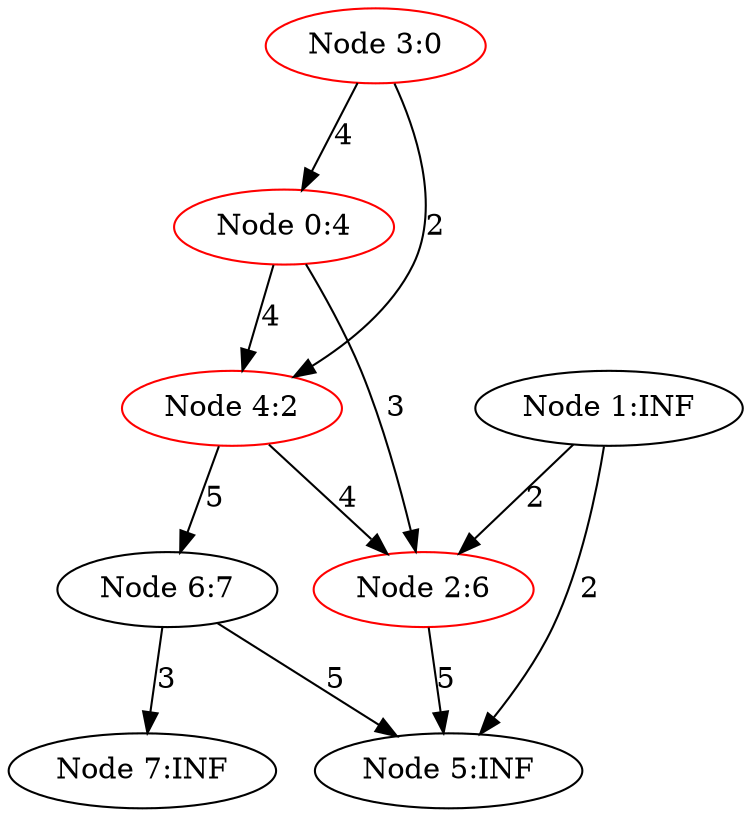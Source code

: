 digraph DijkstraDirected {
"Node 0:4" -> {"Node 2:6"} [label="3"]
"Node 0:4" -> {"Node 4:2"} [label="4"]
"Node 1:INF" -> {"Node 2:6"} [label="2"]
"Node 1:INF" -> {"Node 5:INF"} [label="2"]
"Node 2:6" -> {"Node 5:INF"} [label="5"]
"Node 3:0" -> {"Node 0:4"} [label="4"]
"Node 3:0" -> {"Node 4:2"} [label="2"]
"Node 4:2" -> {"Node 2:6"} [label="4"]
"Node 4:2" -> {"Node 6:7"} [label="5"]
"Node 6:7" -> {"Node 5:INF"} [label="5"]
"Node 6:7" -> {"Node 7:INF"} [label="3"]
"Node 0:4" [color=red]
"Node 1:INF"
"Node 2:6" [color=red]
"Node 3:0" [color=red]
"Node 4:2" [color=red]
"Node 5:INF"
"Node 6:7"
"Node 7:INF"
}
